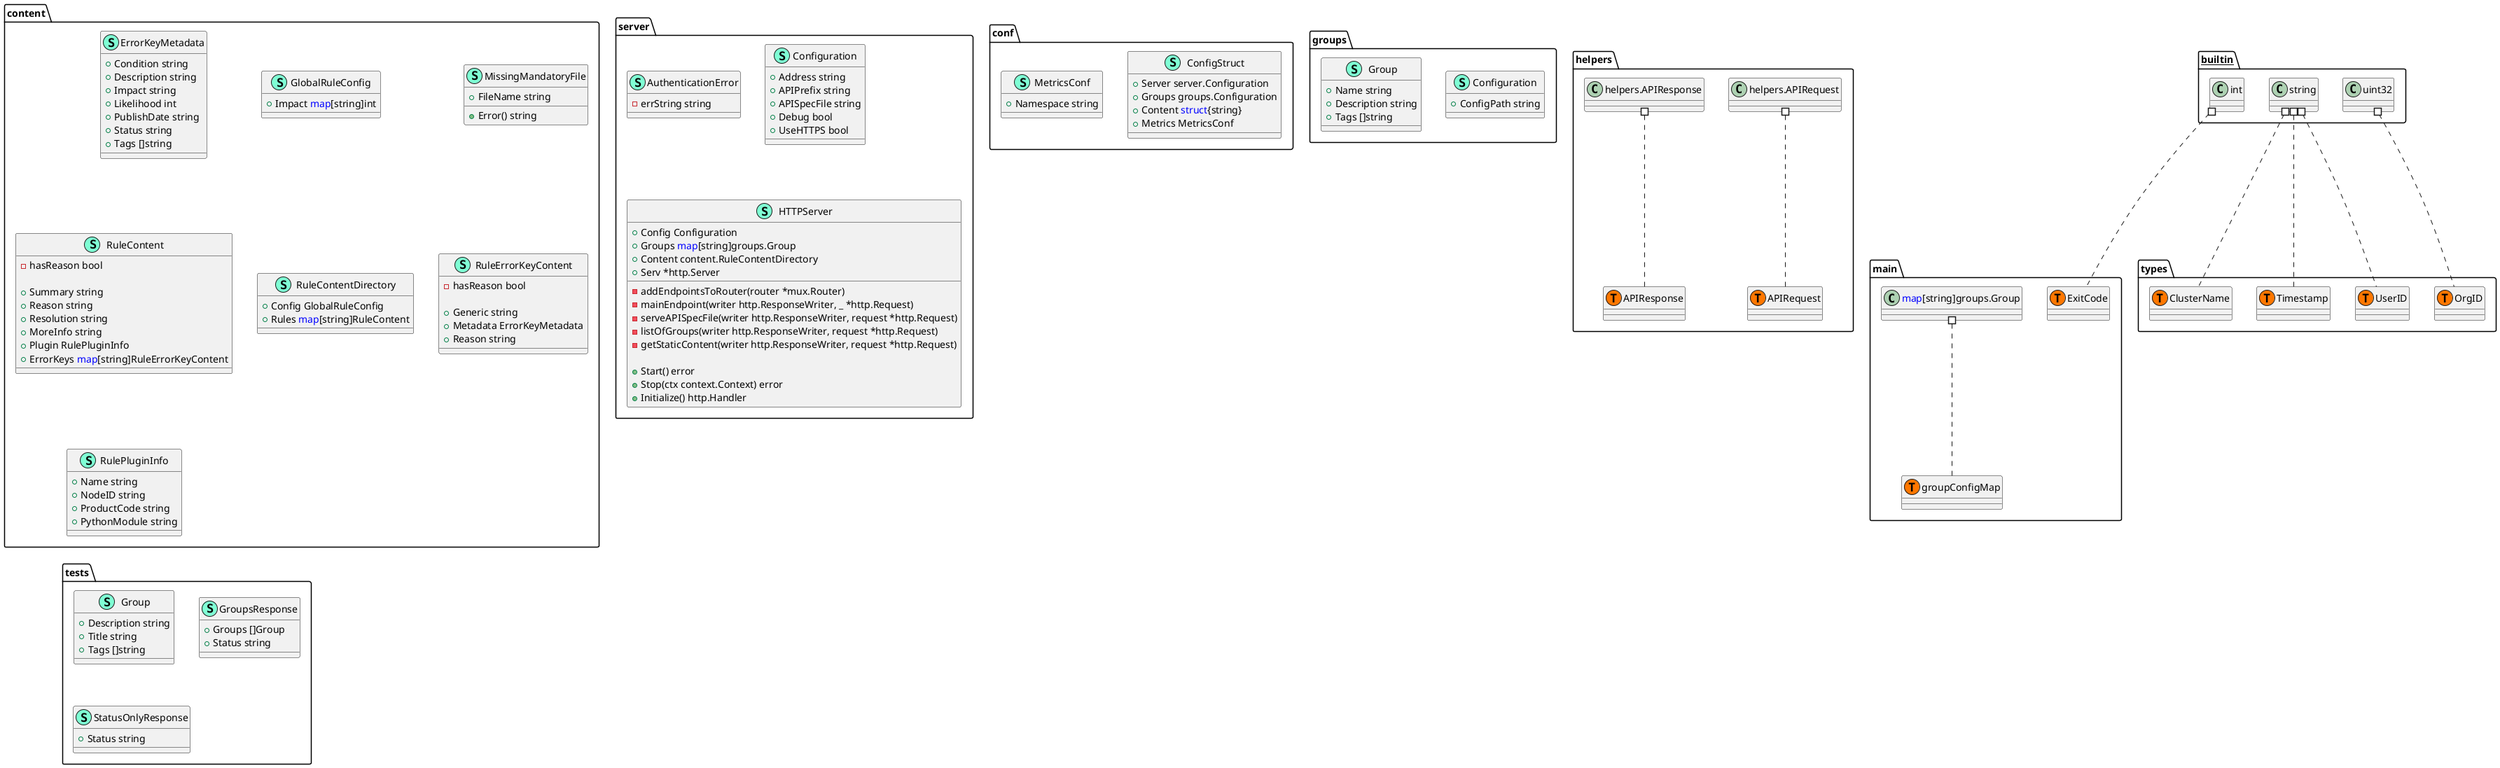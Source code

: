 @startuml
namespace conf {
    class ConfigStruct << (S,Aquamarine) >> {
        + Server server.Configuration
        + Groups groups.Configuration
        + Content <font color=blue>struct</font>{string}
        + Metrics MetricsConf

    }
    class MetricsConf << (S,Aquamarine) >> {
        + Namespace string

    }
}


namespace content {
    class ErrorKeyMetadata << (S,Aquamarine) >> {
        + Condition string
        + Description string
        + Impact string
        + Likelihood int
        + PublishDate string
        + Status string
        + Tags []string

    }
    class GlobalRuleConfig << (S,Aquamarine) >> {
        + Impact <font color=blue>map</font>[string]int

    }
    class MissingMandatoryFile << (S,Aquamarine) >> {
        + FileName string

        + Error() string

    }
    class RuleContent << (S,Aquamarine) >> {
        - hasReason bool

        + Summary string
        + Reason string
        + Resolution string
        + MoreInfo string
        + Plugin RulePluginInfo
        + ErrorKeys <font color=blue>map</font>[string]RuleErrorKeyContent

    }
    class RuleContentDirectory << (S,Aquamarine) >> {
        + Config GlobalRuleConfig
        + Rules <font color=blue>map</font>[string]RuleContent

    }
    class RuleErrorKeyContent << (S,Aquamarine) >> {
        - hasReason bool

        + Generic string
        + Metadata ErrorKeyMetadata
        + Reason string

    }
    class RulePluginInfo << (S,Aquamarine) >> {
        + Name string
        + NodeID string
        + ProductCode string
        + PythonModule string

    }
}


namespace groups {
    class Configuration << (S,Aquamarine) >> {
        + ConfigPath string

    }
    class Group << (S,Aquamarine) >> {
        + Name string
        + Description string
        + Tags []string

    }
}


namespace helpers {
    class helpers.APIRequest << (T, #FF7700) >>  {
    }
    class helpers.APIResponse << (T, #FF7700) >>  {
    }
    class "helpers.APIRequest" as helpersAPIRequest {
        'This class was created so that we can correctly have an alias pointing to this name. Since it contains dots that can break namespaces
    }
    class "helpers.APIResponse" as helpersAPIResponse {
        'This class was created so that we can correctly have an alias pointing to this name. Since it contains dots that can break namespaces
    }
}


namespace main {
    class main.ExitCode << (T, #FF7700) >>  {
    }
    class main.groupConfigMap << (T, #FF7700) >>  {
    }
    class "<font color=blue>map</font>[string]groups.Group" as fontcolorbluemapfontstringgroupsGroup {
        'This class was created so that we can correctly have an alias pointing to this name. Since it contains dots that can break namespaces
    }
}


namespace server {
    class AuthenticationError << (S,Aquamarine) >> {
        - errString string

    }
    class Configuration << (S,Aquamarine) >> {
        + Address string
        + APIPrefix string
        + APISpecFile string
        + Debug bool
        + UseHTTPS bool

    }
    class HTTPServer << (S,Aquamarine) >> {
        + Config Configuration
        + Groups <font color=blue>map</font>[string]groups.Group
        + Content content.RuleContentDirectory
        + Serv *http.Server

        - addEndpointsToRouter(router *mux.Router) 
        - mainEndpoint(writer http.ResponseWriter, _ *http.Request) 
        - serveAPISpecFile(writer http.ResponseWriter, request *http.Request) 
        - listOfGroups(writer http.ResponseWriter, request *http.Request) 
        - getStaticContent(writer http.ResponseWriter, request *http.Request) 

        + Start() error
        + Stop(ctx context.Context) error
        + Initialize() http.Handler

    }
}


namespace tests {
    class Group << (S,Aquamarine) >> {
        + Description string
        + Title string
        + Tags []string

    }
    class GroupsResponse << (S,Aquamarine) >> {
        + Groups []Group
        + Status string

    }
    class StatusOnlyResponse << (S,Aquamarine) >> {
        + Status string

    }
}


namespace types {
    class types.ClusterName << (T, #FF7700) >>  {
    }
    class types.OrgID << (T, #FF7700) >>  {
    }
    class types.Timestamp << (T, #FF7700) >>  {
    }
    class types.UserID << (T, #FF7700) >>  {
    }
}


"__builtin__.int" #.. "main.ExitCode"
"__builtin__.string" #.. "types.ClusterName"
"__builtin__.string" #.. "types.Timestamp"
"__builtin__.string" #.. "types.UserID"
"__builtin__.uint32" #.. "types.OrgID"
"helpers.helpersAPIRequest" #.. "helpers.APIRequest"
"helpers.helpersAPIResponse" #.. "helpers.APIResponse"
"main.fontcolorbluemapfontstringgroupsGroup" #.. "main.groupConfigMap"
@enduml

